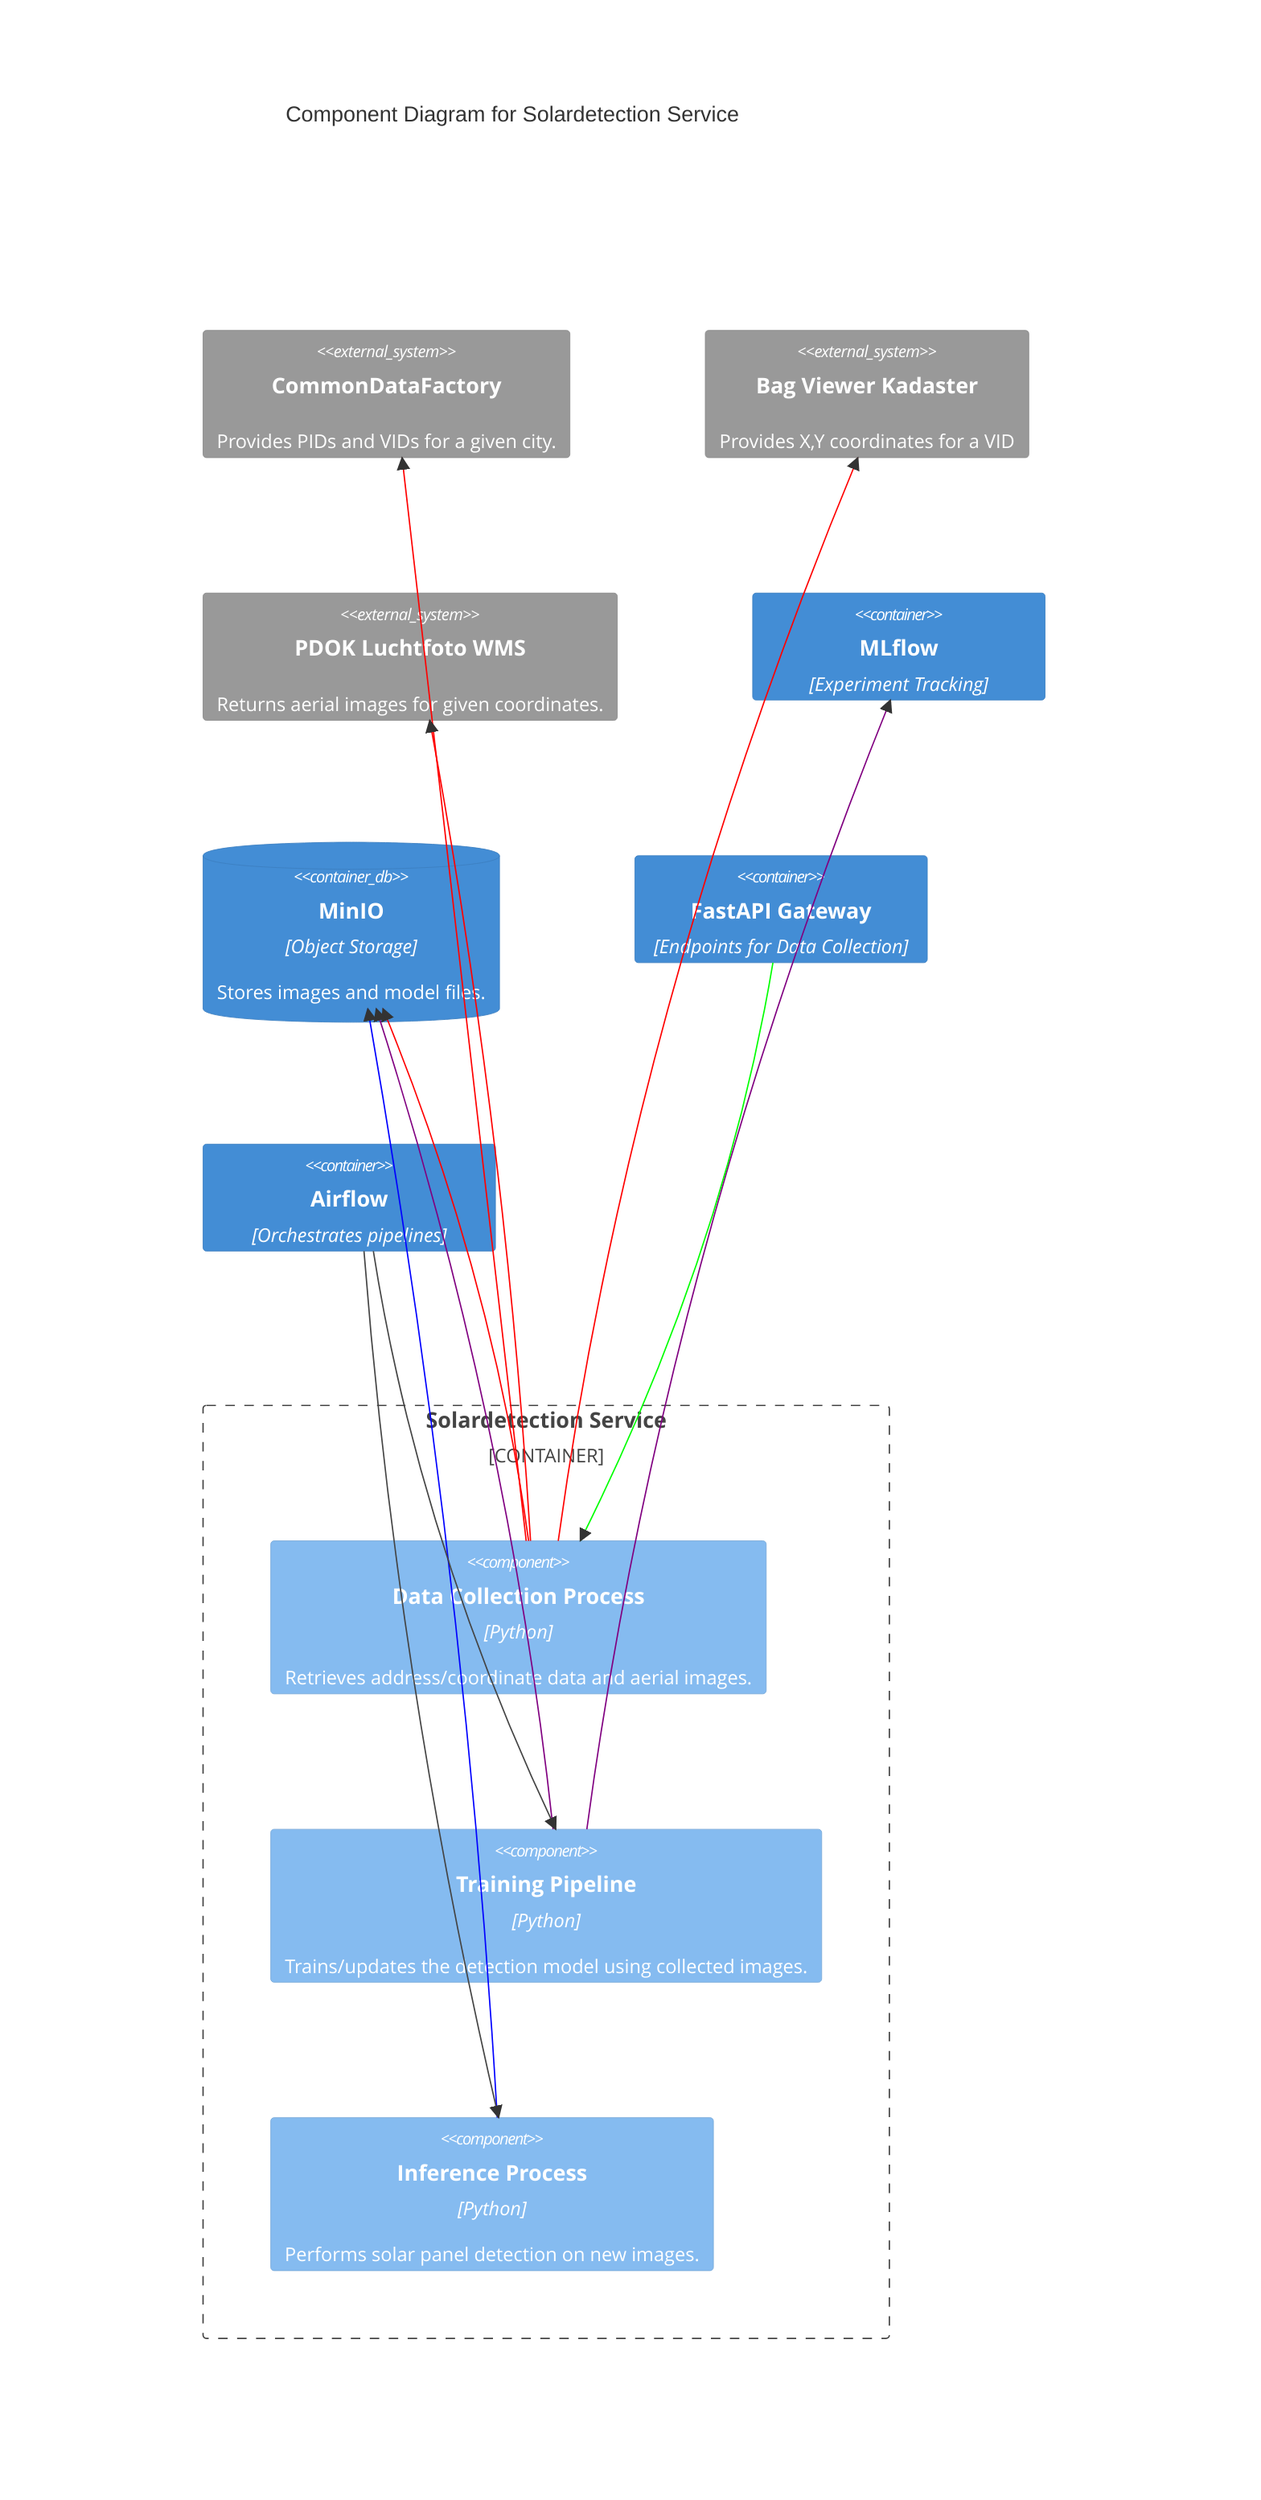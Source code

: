 %% C4 Component Diagram
C4Component
title Component Diagram for Solardetection Service

%% External systems/containers referenced by the Solardetection Service
System_Ext(commondata, "CommonDataFactory", "Provides PIDs and VIDs for a given city.")
System_Ext(kadaster, "Bag Viewer Kadaster", "Provides X,Y coordinates for a VID")
System_Ext(pdok, "PDOK Luchtfoto WMS", "Returns aerial images for given coordinates.")
Container(mlflow, "MLflow", "Experiment Tracking")
ContainerDb(minio, "MinIO", "Object Storage", "Stores images and model files.")
Container(fastapi, "FastAPI Gateway", "Endpoints for Data Collection")
Container(airflow, "Airflow", "Orchestrates pipelines")

%% The Solardetection Service container boundary
Container_Boundary(sds, "Solardetection Service") {
    Component(collection, "Data Collection Process", "Python", "Retrieves address/coordinate data and aerial images.")
    Component(training, "Training Pipeline", "Python", "Trains/updates the detection model using collected images.")
    Component(inference, "Inference Process", "Python", "Performs solar panel detection on new images.")
}

%% Relationships between components and external systems
Rel(collection, commondata, "", "")
Rel(collection, kadaster, "", "")
Rel(collection, pdok, "", "")
Rel(collection, minio, "", "")

Rel(training, minio, "", "")
Rel(training, mlflow, "", "")

Rel(inference, minio, "", "")

Rel(airflow, inference, "")
Rel(airflow, training, "")

Rel(fastapi, collection, "", "")
%% Coloring each relationship uniquely

UpdateRelStyle(collection, commondata, $lineColor="red", $textColor="red")
UpdateRelStyle(collection, kadaster, $lineColor="red", $textColor="blue")
UpdateRelStyle(collection, pdok, $lineColor="red", $textColor="green")
UpdateRelStyle(collection, minio, $lineColor="red", $textColor="orange")

UpdateRelStyle(training, minio, $lineColor="purple", $textColor="purple")
UpdateRelStyle(training, mlflow, $lineColor="purple", $textColor="teal")

UpdateRelStyle(inference, minio, $lineColor="blue", $textColor="brown")


UpdateRelStyle(fastapi, training, $lineColor="lime", $textColor="lime")
UpdateRelStyle(fastapi, inference, $lineColor="lime", $textColor="pink")
UpdateRelStyle(fastapi, collection, $lineColor="lime", $textColor="pink")